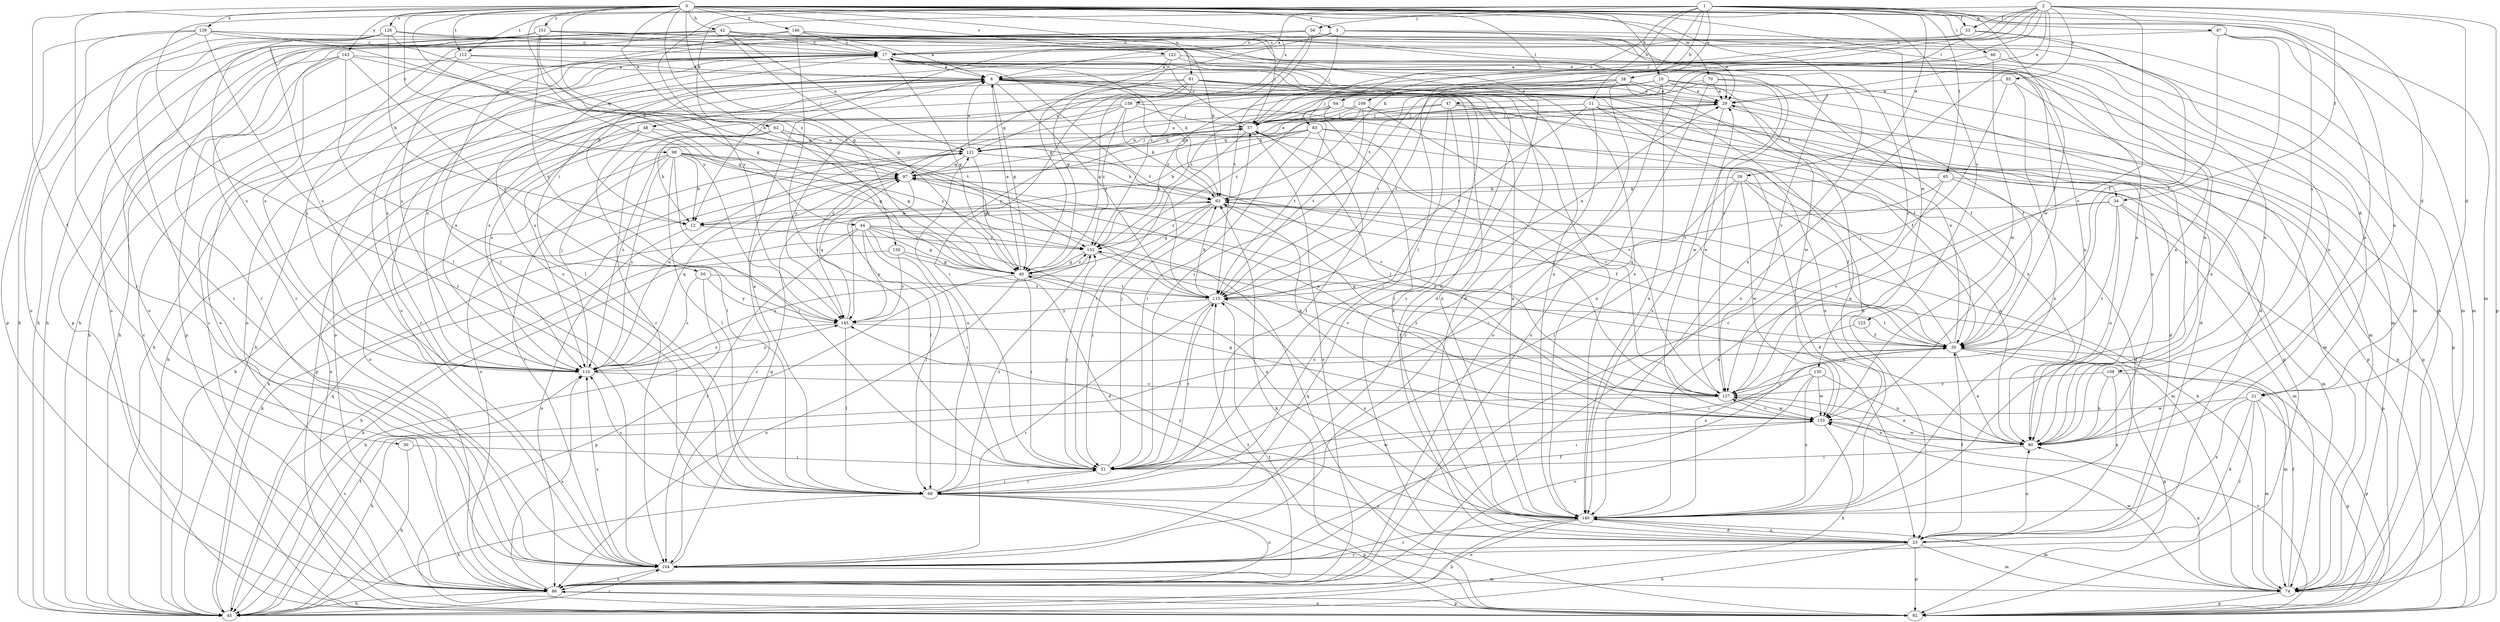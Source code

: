 strict digraph  {
0;
1;
2;
3;
6;
10;
11;
12;
17;
21;
23;
26;
28;
29;
30;
33;
34;
35;
40;
42;
44;
45;
46;
47;
48;
50;
51;
56;
57;
62;
63;
64;
65;
68;
70;
74;
80;
81;
83;
85;
86;
87;
92;
97;
98;
104;
108;
109;
110;
112;
115;
121;
122;
123;
126;
127;
130;
133;
138;
139;
140;
143;
145;
146;
150;
151;
152;
0 -> 3  [label=a];
0 -> 10  [label=b];
0 -> 30  [label=f];
0 -> 40  [label=g];
0 -> 42  [label=h];
0 -> 44  [label=h];
0 -> 62  [label=k];
0 -> 64  [label=l];
0 -> 70  [label=m];
0 -> 74  [label=m];
0 -> 80  [label=n];
0 -> 81  [label=o];
0 -> 87  [label=p];
0 -> 97  [label=q];
0 -> 98  [label=r];
0 -> 104  [label=r];
0 -> 112  [label=t];
0 -> 122  [label=v];
0 -> 123  [label=v];
0 -> 126  [label=v];
0 -> 130  [label=w];
0 -> 138  [label=x];
0 -> 139  [label=x];
0 -> 140  [label=x];
0 -> 143  [label=y];
0 -> 145  [label=y];
0 -> 146  [label=z];
0 -> 150  [label=z];
0 -> 151  [label=z];
1 -> 6  [label=a];
1 -> 11  [label=b];
1 -> 21  [label=d];
1 -> 26  [label=e];
1 -> 28  [label=e];
1 -> 33  [label=f];
1 -> 46  [label=i];
1 -> 56  [label=j];
1 -> 65  [label=l];
1 -> 68  [label=l];
1 -> 83  [label=o];
1 -> 104  [label=r];
1 -> 108  [label=s];
1 -> 109  [label=s];
1 -> 112  [label=t];
1 -> 133  [label=w];
1 -> 145  [label=y];
2 -> 21  [label=d];
2 -> 29  [label=e];
2 -> 33  [label=f];
2 -> 34  [label=f];
2 -> 47  [label=i];
2 -> 57  [label=j];
2 -> 62  [label=k];
2 -> 63  [label=k];
2 -> 85  [label=o];
2 -> 86  [label=o];
2 -> 92  [label=p];
2 -> 104  [label=r];
2 -> 115  [label=t];
2 -> 127  [label=v];
3 -> 17  [label=c];
3 -> 21  [label=d];
3 -> 29  [label=e];
3 -> 40  [label=g];
3 -> 57  [label=j];
3 -> 80  [label=n];
3 -> 104  [label=r];
6 -> 29  [label=e];
6 -> 34  [label=f];
6 -> 35  [label=f];
6 -> 40  [label=g];
6 -> 45  [label=h];
6 -> 48  [label=i];
6 -> 50  [label=i];
6 -> 86  [label=o];
6 -> 104  [label=r];
6 -> 115  [label=t];
6 -> 140  [label=x];
10 -> 29  [label=e];
10 -> 57  [label=j];
10 -> 80  [label=n];
10 -> 92  [label=p];
10 -> 104  [label=r];
10 -> 110  [label=s];
10 -> 115  [label=t];
10 -> 133  [label=w];
10 -> 140  [label=x];
10 -> 152  [label=z];
11 -> 23  [label=d];
11 -> 57  [label=j];
11 -> 80  [label=n];
11 -> 97  [label=q];
11 -> 104  [label=r];
11 -> 115  [label=t];
11 -> 140  [label=x];
12 -> 86  [label=o];
12 -> 152  [label=z];
17 -> 6  [label=a];
17 -> 23  [label=d];
17 -> 40  [label=g];
17 -> 63  [label=k];
17 -> 80  [label=n];
17 -> 86  [label=o];
17 -> 110  [label=s];
17 -> 115  [label=t];
17 -> 127  [label=v];
21 -> 23  [label=d];
21 -> 74  [label=m];
21 -> 92  [label=p];
21 -> 104  [label=r];
21 -> 133  [label=w];
21 -> 140  [label=x];
23 -> 17  [label=c];
23 -> 35  [label=f];
23 -> 45  [label=h];
23 -> 74  [label=m];
23 -> 80  [label=n];
23 -> 92  [label=p];
23 -> 104  [label=r];
23 -> 140  [label=x];
26 -> 35  [label=f];
26 -> 51  [label=i];
26 -> 63  [label=k];
26 -> 68  [label=l];
26 -> 80  [label=n];
26 -> 133  [label=w];
28 -> 29  [label=e];
28 -> 35  [label=f];
28 -> 45  [label=h];
28 -> 51  [label=i];
28 -> 86  [label=o];
28 -> 140  [label=x];
28 -> 145  [label=y];
29 -> 57  [label=j];
29 -> 74  [label=m];
29 -> 92  [label=p];
29 -> 97  [label=q];
29 -> 140  [label=x];
30 -> 45  [label=h];
30 -> 51  [label=i];
33 -> 12  [label=b];
33 -> 17  [label=c];
33 -> 35  [label=f];
33 -> 74  [label=m];
34 -> 12  [label=b];
34 -> 74  [label=m];
34 -> 80  [label=n];
34 -> 92  [label=p];
34 -> 127  [label=v];
34 -> 140  [label=x];
35 -> 29  [label=e];
35 -> 51  [label=i];
35 -> 57  [label=j];
35 -> 74  [label=m];
35 -> 80  [label=n];
35 -> 92  [label=p];
35 -> 97  [label=q];
35 -> 110  [label=s];
35 -> 115  [label=t];
40 -> 6  [label=a];
40 -> 51  [label=i];
40 -> 80  [label=n];
40 -> 86  [label=o];
40 -> 92  [label=p];
40 -> 115  [label=t];
40 -> 152  [label=z];
42 -> 17  [label=c];
42 -> 23  [label=d];
42 -> 29  [label=e];
42 -> 40  [label=g];
42 -> 45  [label=h];
42 -> 74  [label=m];
42 -> 80  [label=n];
42 -> 86  [label=o];
42 -> 104  [label=r];
42 -> 110  [label=s];
42 -> 121  [label=u];
44 -> 35  [label=f];
44 -> 40  [label=g];
44 -> 45  [label=h];
44 -> 51  [label=i];
44 -> 68  [label=l];
44 -> 104  [label=r];
44 -> 140  [label=x];
44 -> 145  [label=y];
44 -> 152  [label=z];
45 -> 35  [label=f];
45 -> 63  [label=k];
45 -> 97  [label=q];
45 -> 104  [label=r];
45 -> 110  [label=s];
46 -> 6  [label=a];
46 -> 80  [label=n];
46 -> 133  [label=w];
47 -> 35  [label=f];
47 -> 51  [label=i];
47 -> 57  [label=j];
47 -> 68  [label=l];
47 -> 92  [label=p];
47 -> 121  [label=u];
48 -> 40  [label=g];
48 -> 68  [label=l];
48 -> 86  [label=o];
48 -> 92  [label=p];
48 -> 121  [label=u];
50 -> 45  [label=h];
50 -> 110  [label=s];
50 -> 115  [label=t];
50 -> 145  [label=y];
51 -> 57  [label=j];
51 -> 68  [label=l];
51 -> 115  [label=t];
51 -> 133  [label=w];
51 -> 152  [label=z];
56 -> 17  [label=c];
56 -> 45  [label=h];
56 -> 74  [label=m];
56 -> 110  [label=s];
56 -> 115  [label=t];
56 -> 127  [label=v];
56 -> 152  [label=z];
57 -> 17  [label=c];
57 -> 51  [label=i];
57 -> 86  [label=o];
57 -> 121  [label=u];
62 -> 12  [label=b];
62 -> 40  [label=g];
62 -> 45  [label=h];
62 -> 121  [label=u];
62 -> 127  [label=v];
63 -> 6  [label=a];
63 -> 12  [label=b];
63 -> 35  [label=f];
63 -> 40  [label=g];
63 -> 51  [label=i];
63 -> 74  [label=m];
63 -> 152  [label=z];
64 -> 57  [label=j];
64 -> 92  [label=p];
64 -> 115  [label=t];
64 -> 140  [label=x];
64 -> 145  [label=y];
65 -> 23  [label=d];
65 -> 63  [label=k];
65 -> 74  [label=m];
65 -> 115  [label=t];
65 -> 127  [label=v];
68 -> 6  [label=a];
68 -> 17  [label=c];
68 -> 45  [label=h];
68 -> 51  [label=i];
68 -> 86  [label=o];
68 -> 92  [label=p];
68 -> 110  [label=s];
68 -> 121  [label=u];
68 -> 140  [label=x];
68 -> 152  [label=z];
70 -> 29  [label=e];
70 -> 35  [label=f];
70 -> 86  [label=o];
70 -> 115  [label=t];
70 -> 133  [label=w];
70 -> 152  [label=z];
74 -> 35  [label=f];
74 -> 63  [label=k];
74 -> 80  [label=n];
74 -> 92  [label=p];
74 -> 133  [label=w];
80 -> 51  [label=i];
80 -> 133  [label=w];
81 -> 23  [label=d];
81 -> 29  [label=e];
81 -> 40  [label=g];
81 -> 51  [label=i];
81 -> 74  [label=m];
81 -> 97  [label=q];
81 -> 110  [label=s];
81 -> 121  [label=u];
81 -> 140  [label=x];
83 -> 12  [label=b];
83 -> 23  [label=d];
83 -> 51  [label=i];
83 -> 68  [label=l];
83 -> 110  [label=s];
83 -> 121  [label=u];
83 -> 127  [label=v];
85 -> 23  [label=d];
85 -> 29  [label=e];
85 -> 104  [label=r];
85 -> 140  [label=x];
86 -> 17  [label=c];
86 -> 45  [label=h];
86 -> 92  [label=p];
86 -> 110  [label=s];
86 -> 115  [label=t];
87 -> 17  [label=c];
87 -> 35  [label=f];
87 -> 74  [label=m];
87 -> 80  [label=n];
87 -> 140  [label=x];
92 -> 17  [label=c];
92 -> 63  [label=k];
92 -> 86  [label=o];
92 -> 97  [label=q];
92 -> 115  [label=t];
92 -> 127  [label=v];
97 -> 63  [label=k];
97 -> 68  [label=l];
97 -> 104  [label=r];
98 -> 12  [label=b];
98 -> 51  [label=i];
98 -> 63  [label=k];
98 -> 68  [label=l];
98 -> 86  [label=o];
98 -> 97  [label=q];
98 -> 104  [label=r];
98 -> 110  [label=s];
98 -> 133  [label=w];
98 -> 152  [label=z];
104 -> 17  [label=c];
104 -> 35  [label=f];
104 -> 74  [label=m];
104 -> 86  [label=o];
104 -> 97  [label=q];
104 -> 110  [label=s];
108 -> 80  [label=n];
108 -> 92  [label=p];
108 -> 127  [label=v];
108 -> 140  [label=x];
109 -> 57  [label=j];
109 -> 92  [label=p];
109 -> 97  [label=q];
109 -> 115  [label=t];
109 -> 127  [label=v];
109 -> 152  [label=z];
110 -> 6  [label=a];
110 -> 17  [label=c];
110 -> 57  [label=j];
110 -> 97  [label=q];
110 -> 121  [label=u];
110 -> 127  [label=v];
110 -> 145  [label=y];
112 -> 6  [label=a];
112 -> 45  [label=h];
112 -> 74  [label=m];
112 -> 110  [label=s];
115 -> 29  [label=e];
115 -> 51  [label=i];
115 -> 63  [label=k];
115 -> 104  [label=r];
115 -> 140  [label=x];
115 -> 145  [label=y];
121 -> 6  [label=a];
121 -> 23  [label=d];
121 -> 29  [label=e];
121 -> 40  [label=g];
121 -> 45  [label=h];
121 -> 57  [label=j];
121 -> 86  [label=o];
121 -> 97  [label=q];
122 -> 6  [label=a];
122 -> 12  [label=b];
122 -> 23  [label=d];
122 -> 40  [label=g];
122 -> 80  [label=n];
123 -> 35  [label=f];
123 -> 140  [label=x];
126 -> 12  [label=b];
126 -> 17  [label=c];
126 -> 45  [label=h];
126 -> 104  [label=r];
126 -> 110  [label=s];
126 -> 127  [label=v];
126 -> 152  [label=z];
127 -> 29  [label=e];
127 -> 45  [label=h];
127 -> 57  [label=j];
127 -> 80  [label=n];
127 -> 97  [label=q];
127 -> 133  [label=w];
127 -> 152  [label=z];
130 -> 80  [label=n];
130 -> 86  [label=o];
130 -> 127  [label=v];
130 -> 133  [label=w];
130 -> 140  [label=x];
133 -> 40  [label=g];
133 -> 45  [label=h];
133 -> 51  [label=i];
133 -> 57  [label=j];
133 -> 63  [label=k];
133 -> 80  [label=n];
133 -> 127  [label=v];
138 -> 45  [label=h];
138 -> 57  [label=j];
138 -> 63  [label=k];
138 -> 80  [label=n];
138 -> 110  [label=s];
138 -> 145  [label=y];
138 -> 152  [label=z];
139 -> 17  [label=c];
139 -> 40  [label=g];
139 -> 68  [label=l];
139 -> 86  [label=o];
139 -> 92  [label=p];
139 -> 104  [label=r];
139 -> 140  [label=x];
140 -> 6  [label=a];
140 -> 23  [label=d];
140 -> 45  [label=h];
140 -> 74  [label=m];
140 -> 86  [label=o];
140 -> 104  [label=r];
140 -> 145  [label=y];
143 -> 6  [label=a];
143 -> 45  [label=h];
143 -> 68  [label=l];
143 -> 86  [label=o];
143 -> 92  [label=p];
143 -> 115  [label=t];
143 -> 145  [label=y];
145 -> 35  [label=f];
145 -> 68  [label=l];
145 -> 97  [label=q];
145 -> 110  [label=s];
146 -> 6  [label=a];
146 -> 17  [label=c];
146 -> 35  [label=f];
146 -> 51  [label=i];
146 -> 57  [label=j];
146 -> 68  [label=l];
146 -> 92  [label=p];
150 -> 23  [label=d];
150 -> 40  [label=g];
150 -> 45  [label=h];
150 -> 145  [label=y];
151 -> 17  [label=c];
151 -> 45  [label=h];
151 -> 63  [label=k];
151 -> 80  [label=n];
151 -> 86  [label=o];
151 -> 97  [label=q];
151 -> 110  [label=s];
151 -> 140  [label=x];
151 -> 145  [label=y];
152 -> 40  [label=g];
152 -> 110  [label=s];
152 -> 127  [label=v];
}
